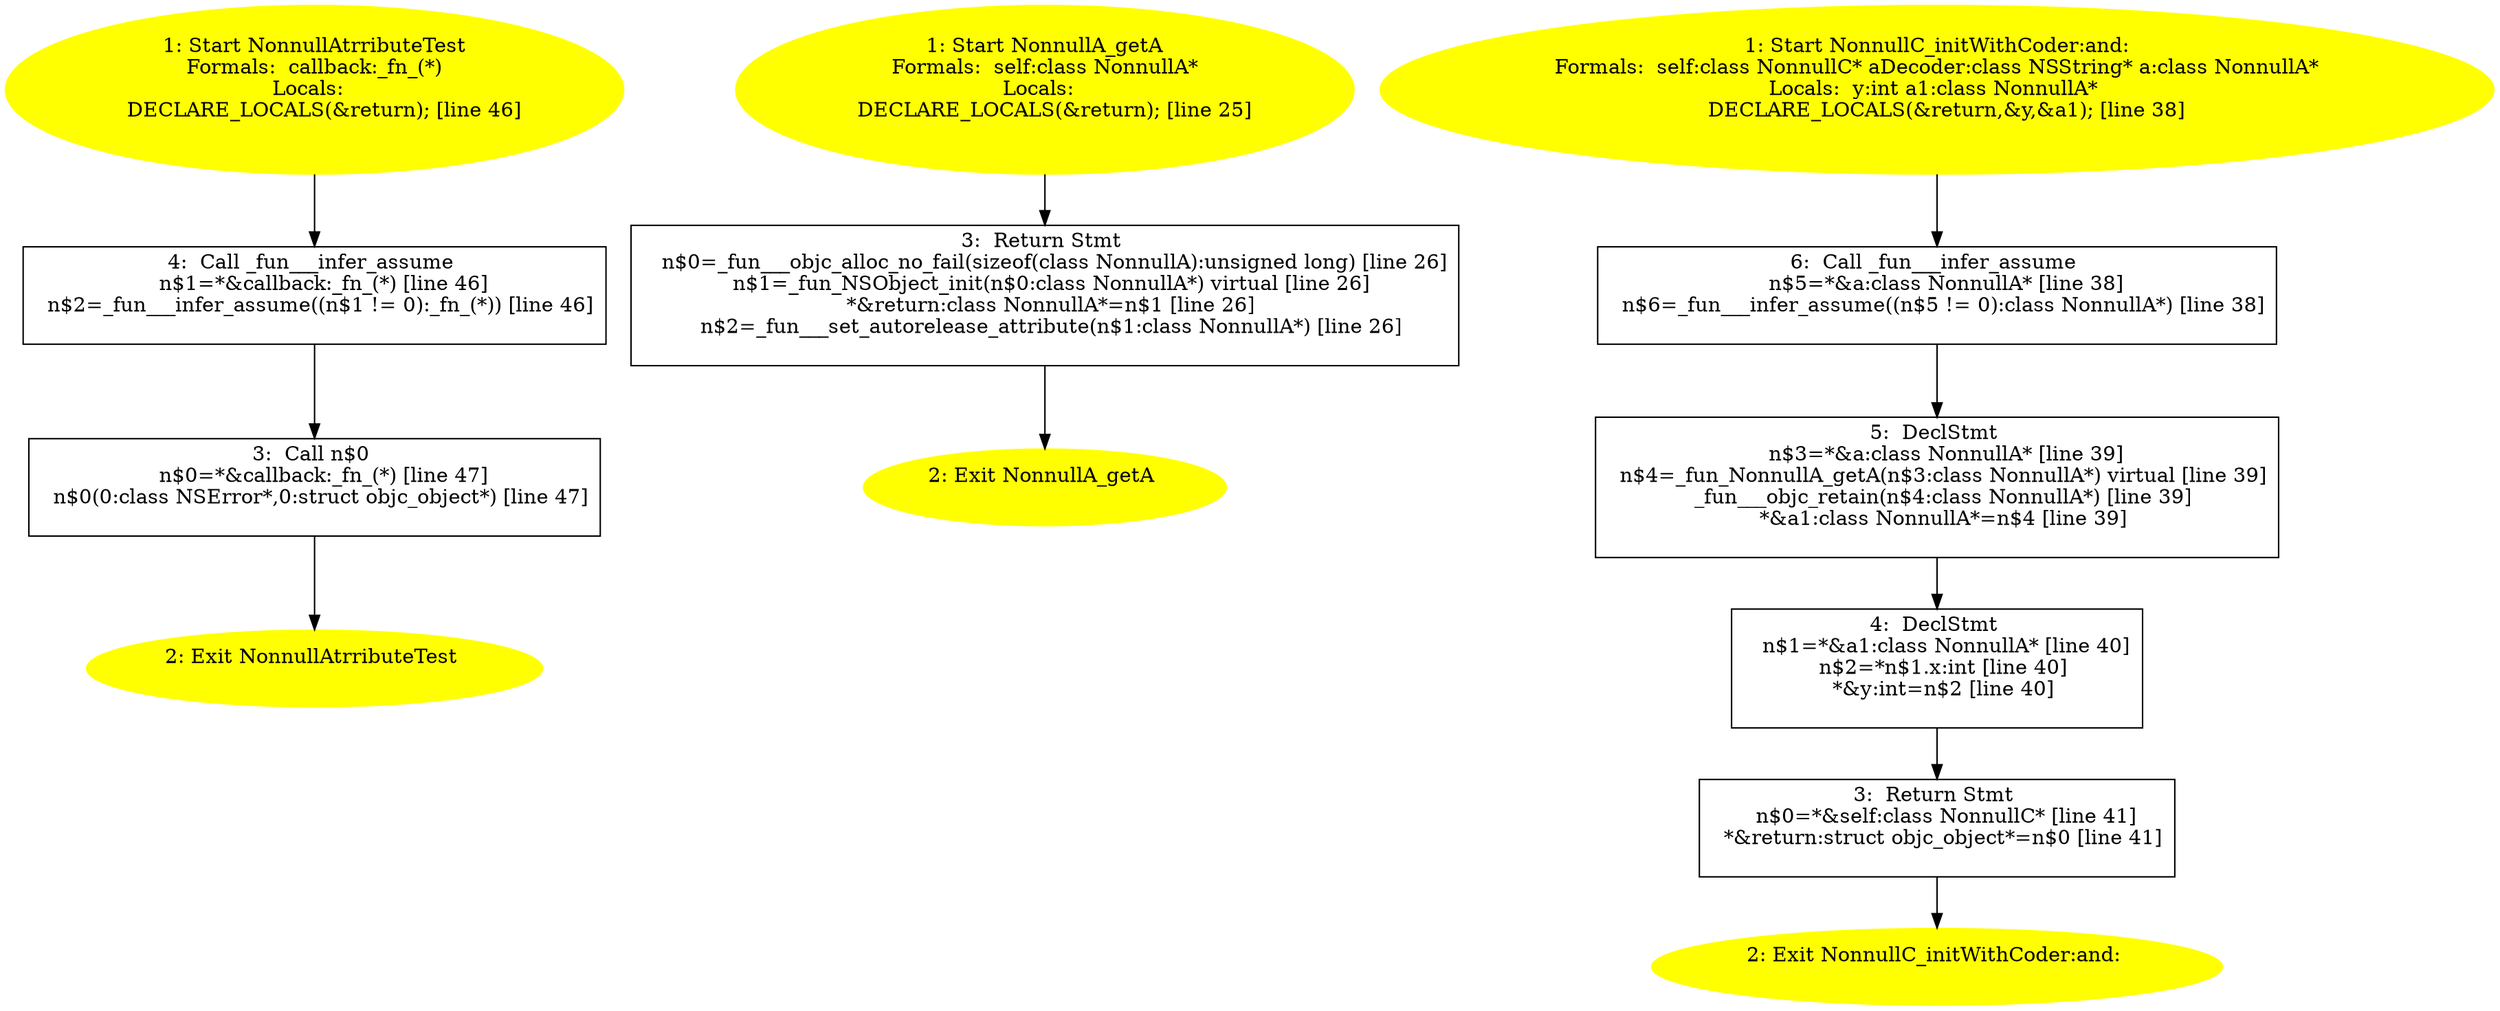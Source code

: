 /* @generated */
digraph iCFG {
"NonnullAtrributeTest.69a49728cf7d46ab0add381e5c93704c_1" [label="1: Start NonnullAtrributeTest\nFormals:  callback:_fn_(*)\nLocals:  \n   DECLARE_LOCALS(&return); [line 46]\n " color=yellow style=filled]
	

	 "NonnullAtrributeTest.69a49728cf7d46ab0add381e5c93704c_1" -> "NonnullAtrributeTest.69a49728cf7d46ab0add381e5c93704c_4" ;
"NonnullAtrributeTest.69a49728cf7d46ab0add381e5c93704c_2" [label="2: Exit NonnullAtrributeTest \n  " color=yellow style=filled]
	

"NonnullAtrributeTest.69a49728cf7d46ab0add381e5c93704c_3" [label="3:  Call n$0 \n   n$0=*&callback:_fn_(*) [line 47]\n  n$0(0:class NSError*,0:struct objc_object*) [line 47]\n " shape="box"]
	

	 "NonnullAtrributeTest.69a49728cf7d46ab0add381e5c93704c_3" -> "NonnullAtrributeTest.69a49728cf7d46ab0add381e5c93704c_2" ;
"NonnullAtrributeTest.69a49728cf7d46ab0add381e5c93704c_4" [label="4:  Call _fun___infer_assume \n   n$1=*&callback:_fn_(*) [line 46]\n  n$2=_fun___infer_assume((n$1 != 0):_fn_(*)) [line 46]\n " shape="box"]
	

	 "NonnullAtrributeTest.69a49728cf7d46ab0add381e5c93704c_4" -> "NonnullAtrributeTest.69a49728cf7d46ab0add381e5c93704c_3" ;
"NonnullA_getAinstance.1cb37dc85497efff1c8ebaff3ed319d6_1" [label="1: Start NonnullA_getA\nFormals:  self:class NonnullA*\nLocals:  \n   DECLARE_LOCALS(&return); [line 25]\n " color=yellow style=filled]
	

	 "NonnullA_getAinstance.1cb37dc85497efff1c8ebaff3ed319d6_1" -> "NonnullA_getAinstance.1cb37dc85497efff1c8ebaff3ed319d6_3" ;
"NonnullA_getAinstance.1cb37dc85497efff1c8ebaff3ed319d6_2" [label="2: Exit NonnullA_getA \n  " color=yellow style=filled]
	

"NonnullA_getAinstance.1cb37dc85497efff1c8ebaff3ed319d6_3" [label="3:  Return Stmt \n   n$0=_fun___objc_alloc_no_fail(sizeof(class NonnullA):unsigned long) [line 26]\n  n$1=_fun_NSObject_init(n$0:class NonnullA*) virtual [line 26]\n  *&return:class NonnullA*=n$1 [line 26]\n  n$2=_fun___set_autorelease_attribute(n$1:class NonnullA*) [line 26]\n " shape="box"]
	

	 "NonnullA_getAinstance.1cb37dc85497efff1c8ebaff3ed319d6_3" -> "NonnullA_getAinstance.1cb37dc85497efff1c8ebaff3ed319d6_2" ;
"NonnullC_initWithCoder:and:instance.8df956d70c2eb250791a4bce3b9e39f7_1" [label="1: Start NonnullC_initWithCoder:and:\nFormals:  self:class NonnullC* aDecoder:class NSString* a:class NonnullA*\nLocals:  y:int a1:class NonnullA* \n   DECLARE_LOCALS(&return,&y,&a1); [line 38]\n " color=yellow style=filled]
	

	 "NonnullC_initWithCoder:and:instance.8df956d70c2eb250791a4bce3b9e39f7_1" -> "NonnullC_initWithCoder:and:instance.8df956d70c2eb250791a4bce3b9e39f7_6" ;
"NonnullC_initWithCoder:and:instance.8df956d70c2eb250791a4bce3b9e39f7_2" [label="2: Exit NonnullC_initWithCoder:and: \n  " color=yellow style=filled]
	

"NonnullC_initWithCoder:and:instance.8df956d70c2eb250791a4bce3b9e39f7_3" [label="3:  Return Stmt \n   n$0=*&self:class NonnullC* [line 41]\n  *&return:struct objc_object*=n$0 [line 41]\n " shape="box"]
	

	 "NonnullC_initWithCoder:and:instance.8df956d70c2eb250791a4bce3b9e39f7_3" -> "NonnullC_initWithCoder:and:instance.8df956d70c2eb250791a4bce3b9e39f7_2" ;
"NonnullC_initWithCoder:and:instance.8df956d70c2eb250791a4bce3b9e39f7_4" [label="4:  DeclStmt \n   n$1=*&a1:class NonnullA* [line 40]\n  n$2=*n$1.x:int [line 40]\n  *&y:int=n$2 [line 40]\n " shape="box"]
	

	 "NonnullC_initWithCoder:and:instance.8df956d70c2eb250791a4bce3b9e39f7_4" -> "NonnullC_initWithCoder:and:instance.8df956d70c2eb250791a4bce3b9e39f7_3" ;
"NonnullC_initWithCoder:and:instance.8df956d70c2eb250791a4bce3b9e39f7_5" [label="5:  DeclStmt \n   n$3=*&a:class NonnullA* [line 39]\n  n$4=_fun_NonnullA_getA(n$3:class NonnullA*) virtual [line 39]\n  _fun___objc_retain(n$4:class NonnullA*) [line 39]\n  *&a1:class NonnullA*=n$4 [line 39]\n " shape="box"]
	

	 "NonnullC_initWithCoder:and:instance.8df956d70c2eb250791a4bce3b9e39f7_5" -> "NonnullC_initWithCoder:and:instance.8df956d70c2eb250791a4bce3b9e39f7_4" ;
"NonnullC_initWithCoder:and:instance.8df956d70c2eb250791a4bce3b9e39f7_6" [label="6:  Call _fun___infer_assume \n   n$5=*&a:class NonnullA* [line 38]\n  n$6=_fun___infer_assume((n$5 != 0):class NonnullA*) [line 38]\n " shape="box"]
	

	 "NonnullC_initWithCoder:and:instance.8df956d70c2eb250791a4bce3b9e39f7_6" -> "NonnullC_initWithCoder:and:instance.8df956d70c2eb250791a4bce3b9e39f7_5" ;
}
